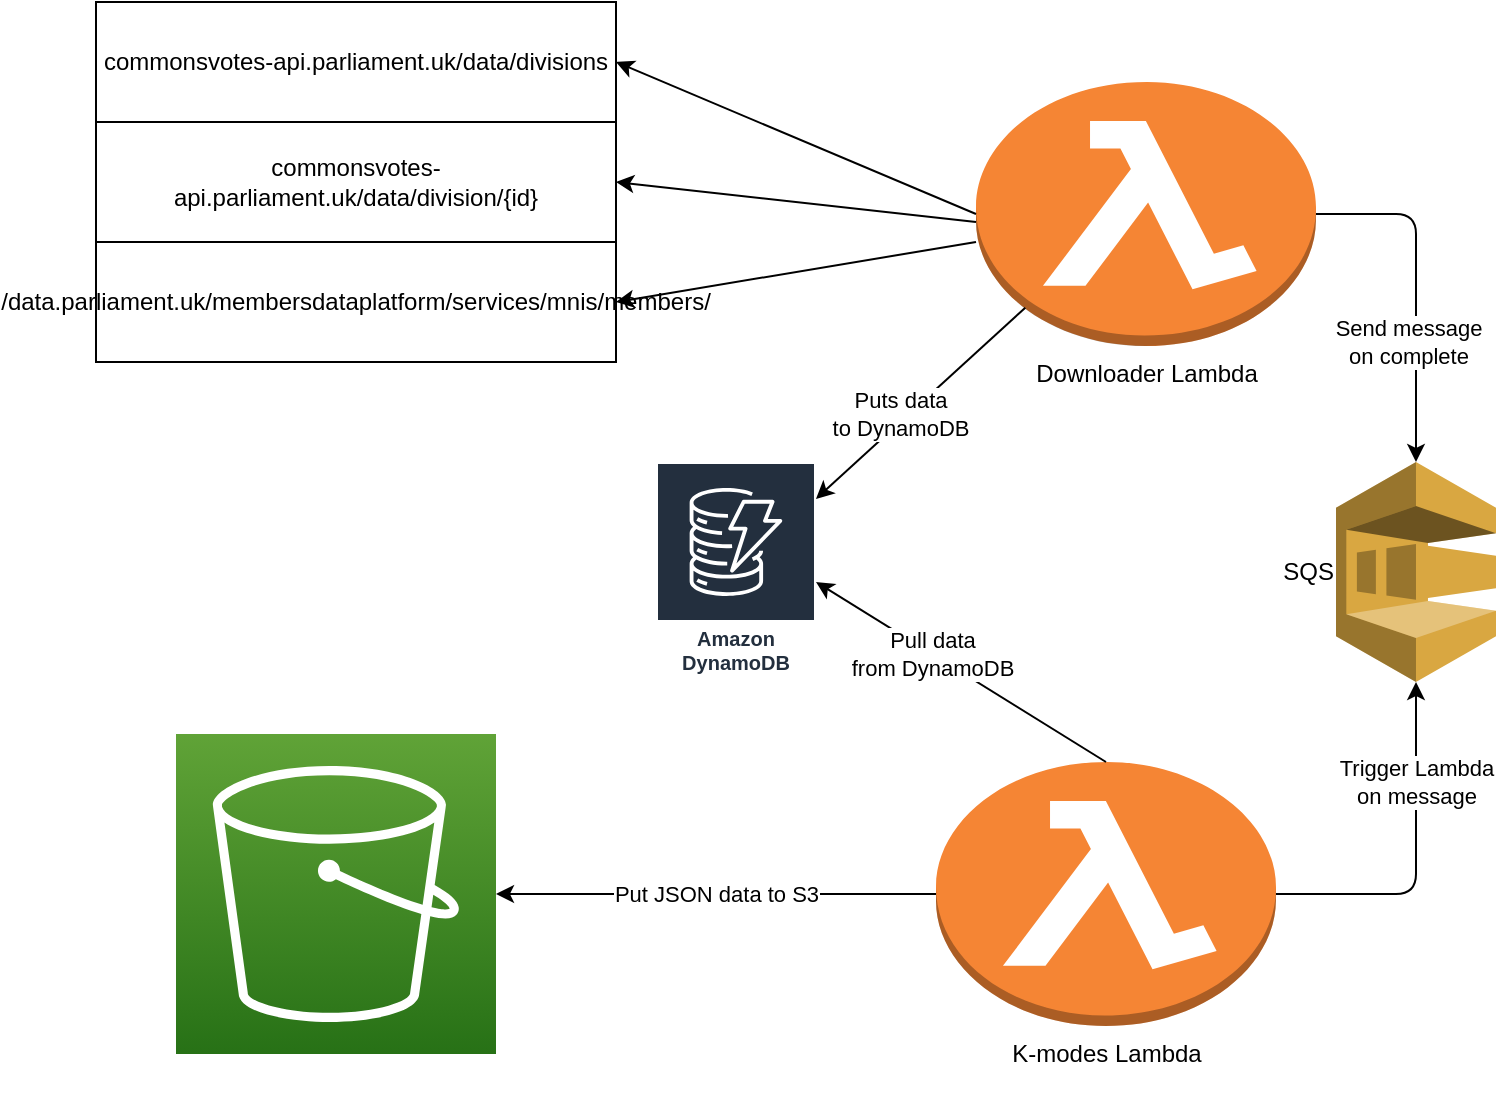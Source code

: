 <mxfile version="14.9.2" type="device"><diagram id="LQEVG9yy0glQRNrWB96x" name="Page-1"><mxGraphModel dx="1422" dy="672" grid="1" gridSize="10" guides="1" tooltips="1" connect="1" arrows="1" fold="1" page="1" pageScale="1" pageWidth="827" pageHeight="1169" math="0" shadow="0"><root><mxCell id="0"/><mxCell id="1" parent="0"/><mxCell id="aIznPB0tb0Mp54J4I825-2" value="commonsvotes-api.parliament.uk/data/divisions" style="rounded=0;whiteSpace=wrap;html=1;" vertex="1" parent="1"><mxGeometry x="60" y="50" width="260" height="60" as="geometry"/></mxCell><mxCell id="aIznPB0tb0Mp54J4I825-3" value="/data.parliament.uk/membersdataplatform/services/mnis/members/" style="rounded=0;whiteSpace=wrap;html=1;" vertex="1" parent="1"><mxGeometry x="60" y="170" width="260" height="60" as="geometry"/></mxCell><mxCell id="aIznPB0tb0Mp54J4I825-4" value="commonsvotes-api.parliament.uk/data/division/{id}" style="rounded=0;whiteSpace=wrap;html=1;" vertex="1" parent="1"><mxGeometry x="60" y="110" width="260" height="60" as="geometry"/></mxCell><mxCell id="aIznPB0tb0Mp54J4I825-5" value="Downloader Lambda" style="outlineConnect=0;dashed=0;verticalLabelPosition=bottom;verticalAlign=top;align=center;html=1;shape=mxgraph.aws3.lambda_function;fillColor=#F58534;gradientColor=none;" vertex="1" parent="1"><mxGeometry x="500" y="90" width="170" height="132" as="geometry"/></mxCell><mxCell id="aIznPB0tb0Mp54J4I825-8" value="" style="endArrow=classic;html=1;entryX=1;entryY=0.5;entryDx=0;entryDy=0;exitX=0;exitY=0.5;exitDx=0;exitDy=0;exitPerimeter=0;" edge="1" parent="1" source="aIznPB0tb0Mp54J4I825-5" target="aIznPB0tb0Mp54J4I825-2"><mxGeometry width="50" height="50" relative="1" as="geometry"><mxPoint x="390" y="370" as="sourcePoint"/><mxPoint x="440" y="320" as="targetPoint"/></mxGeometry></mxCell><mxCell id="aIznPB0tb0Mp54J4I825-9" value="" style="endArrow=classic;html=1;entryX=1;entryY=0.5;entryDx=0;entryDy=0;" edge="1" parent="1" target="aIznPB0tb0Mp54J4I825-4"><mxGeometry width="50" height="50" relative="1" as="geometry"><mxPoint x="500" y="160" as="sourcePoint"/><mxPoint x="330" y="90" as="targetPoint"/></mxGeometry></mxCell><mxCell id="aIznPB0tb0Mp54J4I825-10" value="" style="endArrow=classic;html=1;entryX=1;entryY=0.5;entryDx=0;entryDy=0;" edge="1" parent="1" target="aIznPB0tb0Mp54J4I825-3"><mxGeometry width="50" height="50" relative="1" as="geometry"><mxPoint x="500" y="170" as="sourcePoint"/><mxPoint x="340" y="100" as="targetPoint"/></mxGeometry></mxCell><mxCell id="aIznPB0tb0Mp54J4I825-11" value="SQS" style="outlineConnect=0;dashed=0;verticalLabelPosition=middle;verticalAlign=middle;align=right;html=1;shape=mxgraph.aws3.sqs;fillColor=#D9A741;gradientColor=none;labelPosition=left;" vertex="1" parent="1"><mxGeometry x="680" y="280" width="80" height="110" as="geometry"/></mxCell><mxCell id="aIznPB0tb0Mp54J4I825-12" value="" style="endArrow=classic;html=1;entryX=0.5;entryY=0;entryDx=0;entryDy=0;entryPerimeter=0;exitX=1;exitY=0.5;exitDx=0;exitDy=0;exitPerimeter=0;" edge="1" parent="1" source="aIznPB0tb0Mp54J4I825-5" target="aIznPB0tb0Mp54J4I825-11"><mxGeometry width="50" height="50" relative="1" as="geometry"><mxPoint x="390" y="370" as="sourcePoint"/><mxPoint x="440" y="320" as="targetPoint"/><Array as="points"><mxPoint x="720" y="156"/></Array></mxGeometry></mxCell><mxCell id="aIznPB0tb0Mp54J4I825-24" value="&lt;div&gt;Send message&lt;/div&gt;&lt;div&gt;on complete&lt;/div&gt;" style="edgeLabel;html=1;align=center;verticalAlign=middle;resizable=0;points=[];" vertex="1" connectable="0" parent="aIznPB0tb0Mp54J4I825-12"><mxGeometry x="-0.081" y="-4" relative="1" as="geometry"><mxPoint y="34" as="offset"/></mxGeometry></mxCell><mxCell id="aIznPB0tb0Mp54J4I825-13" value="&lt;div&gt;K-modes Lambda&lt;/div&gt;&lt;div&gt;&lt;br&gt;&lt;/div&gt;" style="outlineConnect=0;dashed=0;verticalLabelPosition=bottom;verticalAlign=top;align=center;html=1;shape=mxgraph.aws3.lambda_function;fillColor=#F58534;gradientColor=none;" vertex="1" parent="1"><mxGeometry x="480" y="430" width="170" height="132" as="geometry"/></mxCell><mxCell id="aIznPB0tb0Mp54J4I825-19" value="" style="endArrow=classic;html=1;entryX=0.5;entryY=1;entryDx=0;entryDy=0;entryPerimeter=0;exitX=1;exitY=0.5;exitDx=0;exitDy=0;exitPerimeter=0;" edge="1" parent="1" source="aIznPB0tb0Mp54J4I825-13" target="aIznPB0tb0Mp54J4I825-11"><mxGeometry width="50" height="50" relative="1" as="geometry"><mxPoint x="760" y="540" as="sourcePoint"/><mxPoint x="660" y="490" as="targetPoint"/><Array as="points"><mxPoint x="720" y="496"/></Array></mxGeometry></mxCell><mxCell id="aIznPB0tb0Mp54J4I825-25" value="&lt;div&gt;Trigger Lambda&lt;/div&gt;&lt;div&gt;on message&lt;br&gt;&lt;/div&gt;" style="edgeLabel;html=1;align=center;verticalAlign=middle;resizable=0;points=[];" vertex="1" connectable="0" parent="aIznPB0tb0Mp54J4I825-19"><mxGeometry x="0.625" y="-4" relative="1" as="geometry"><mxPoint x="-4" y="17" as="offset"/></mxGeometry></mxCell><mxCell id="aIznPB0tb0Mp54J4I825-21" value="" style="points=[[0,0,0],[0.25,0,0],[0.5,0,0],[0.75,0,0],[1,0,0],[0,1,0],[0.25,1,0],[0.5,1,0],[0.75,1,0],[1,1,0],[0,0.25,0],[0,0.5,0],[0,0.75,0],[1,0.25,0],[1,0.5,0],[1,0.75,0]];outlineConnect=0;fontColor=#232F3E;gradientColor=#60A337;gradientDirection=north;fillColor=#277116;strokeColor=#ffffff;dashed=0;verticalLabelPosition=bottom;verticalAlign=top;align=center;html=1;fontSize=12;fontStyle=0;aspect=fixed;shape=mxgraph.aws4.resourceIcon;resIcon=mxgraph.aws4.s3;" vertex="1" parent="1"><mxGeometry x="100" y="416" width="160" height="160" as="geometry"/></mxCell><mxCell id="aIznPB0tb0Mp54J4I825-22" value="" style="endArrow=classic;html=1;entryX=1;entryY=0.5;entryDx=0;entryDy=0;entryPerimeter=0;exitX=0;exitY=0.5;exitDx=0;exitDy=0;exitPerimeter=0;" edge="1" parent="1" source="aIznPB0tb0Mp54J4I825-13" target="aIznPB0tb0Mp54J4I825-21"><mxGeometry width="50" height="50" relative="1" as="geometry"><mxPoint x="390" y="370" as="sourcePoint"/><mxPoint x="440" y="320" as="targetPoint"/></mxGeometry></mxCell><mxCell id="aIznPB0tb0Mp54J4I825-23" value="Put JSON data to S3 " style="edgeLabel;html=1;align=center;verticalAlign=middle;resizable=0;points=[];" vertex="1" connectable="0" parent="aIznPB0tb0Mp54J4I825-22"><mxGeometry x="0.291" y="3" relative="1" as="geometry"><mxPoint x="32" y="-3" as="offset"/></mxGeometry></mxCell><mxCell id="aIznPB0tb0Mp54J4I825-26" value="Amazon DynamoDB" style="outlineConnect=0;fontColor=#232F3E;gradientColor=none;strokeColor=#ffffff;fillColor=#232F3E;dashed=0;verticalLabelPosition=middle;verticalAlign=bottom;align=center;html=1;whiteSpace=wrap;fontSize=10;fontStyle=1;spacing=3;shape=mxgraph.aws4.productIcon;prIcon=mxgraph.aws4.dynamodb;" vertex="1" parent="1"><mxGeometry x="340" y="280" width="80" height="110" as="geometry"/></mxCell><mxCell id="aIznPB0tb0Mp54J4I825-27" value="" style="endArrow=classic;html=1;exitX=0.145;exitY=0.855;exitDx=0;exitDy=0;exitPerimeter=0;" edge="1" parent="1" source="aIznPB0tb0Mp54J4I825-5" target="aIznPB0tb0Mp54J4I825-26"><mxGeometry width="50" height="50" relative="1" as="geometry"><mxPoint x="500" y="270" as="sourcePoint"/><mxPoint x="440" y="310" as="targetPoint"/></mxGeometry></mxCell><mxCell id="aIznPB0tb0Mp54J4I825-28" value="&lt;div&gt;Puts data&lt;/div&gt;&lt;div&gt;to DynamoDB&lt;/div&gt;" style="edgeLabel;html=1;align=center;verticalAlign=middle;resizable=0;points=[];" vertex="1" connectable="0" parent="aIznPB0tb0Mp54J4I825-27"><mxGeometry x="0.158" y="-3" relative="1" as="geometry"><mxPoint as="offset"/></mxGeometry></mxCell><mxCell id="aIznPB0tb0Mp54J4I825-29" value="" style="endArrow=classic;html=1;exitX=0.5;exitY=0;exitDx=0;exitDy=0;exitPerimeter=0;" edge="1" parent="1" source="aIznPB0tb0Mp54J4I825-13"><mxGeometry width="50" height="50" relative="1" as="geometry"><mxPoint x="390" y="360" as="sourcePoint"/><mxPoint x="420" y="340" as="targetPoint"/></mxGeometry></mxCell><mxCell id="aIznPB0tb0Mp54J4I825-30" value="&lt;div&gt;Pull data&lt;/div&gt;&lt;div&gt;from DynamoDB&lt;br&gt;&lt;/div&gt;" style="edgeLabel;html=1;align=center;verticalAlign=middle;resizable=0;points=[];" vertex="1" connectable="0" parent="aIznPB0tb0Mp54J4I825-29"><mxGeometry x="0.2" relative="1" as="geometry"><mxPoint as="offset"/></mxGeometry></mxCell></root></mxGraphModel></diagram></mxfile>